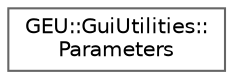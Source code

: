 digraph "Gráfico de jerarquía de clases"
{
 // LATEX_PDF_SIZE
  bgcolor="transparent";
  edge [fontname=Helvetica,fontsize=10,labelfontname=Helvetica,labelfontsize=10];
  node [fontname=Helvetica,fontsize=10,shape=box,height=0.2,width=0.4];
  rankdir="LR";
  Node0 [id="Node000000",label="GEU::GuiUtilities::\lParameters",height=0.2,width=0.4,color="grey40", fillcolor="white", style="filled",URL="$d0/d05/struct_g_e_u_1_1_gui_utilities_1_1_parameters.html",tooltip=" "];
}
